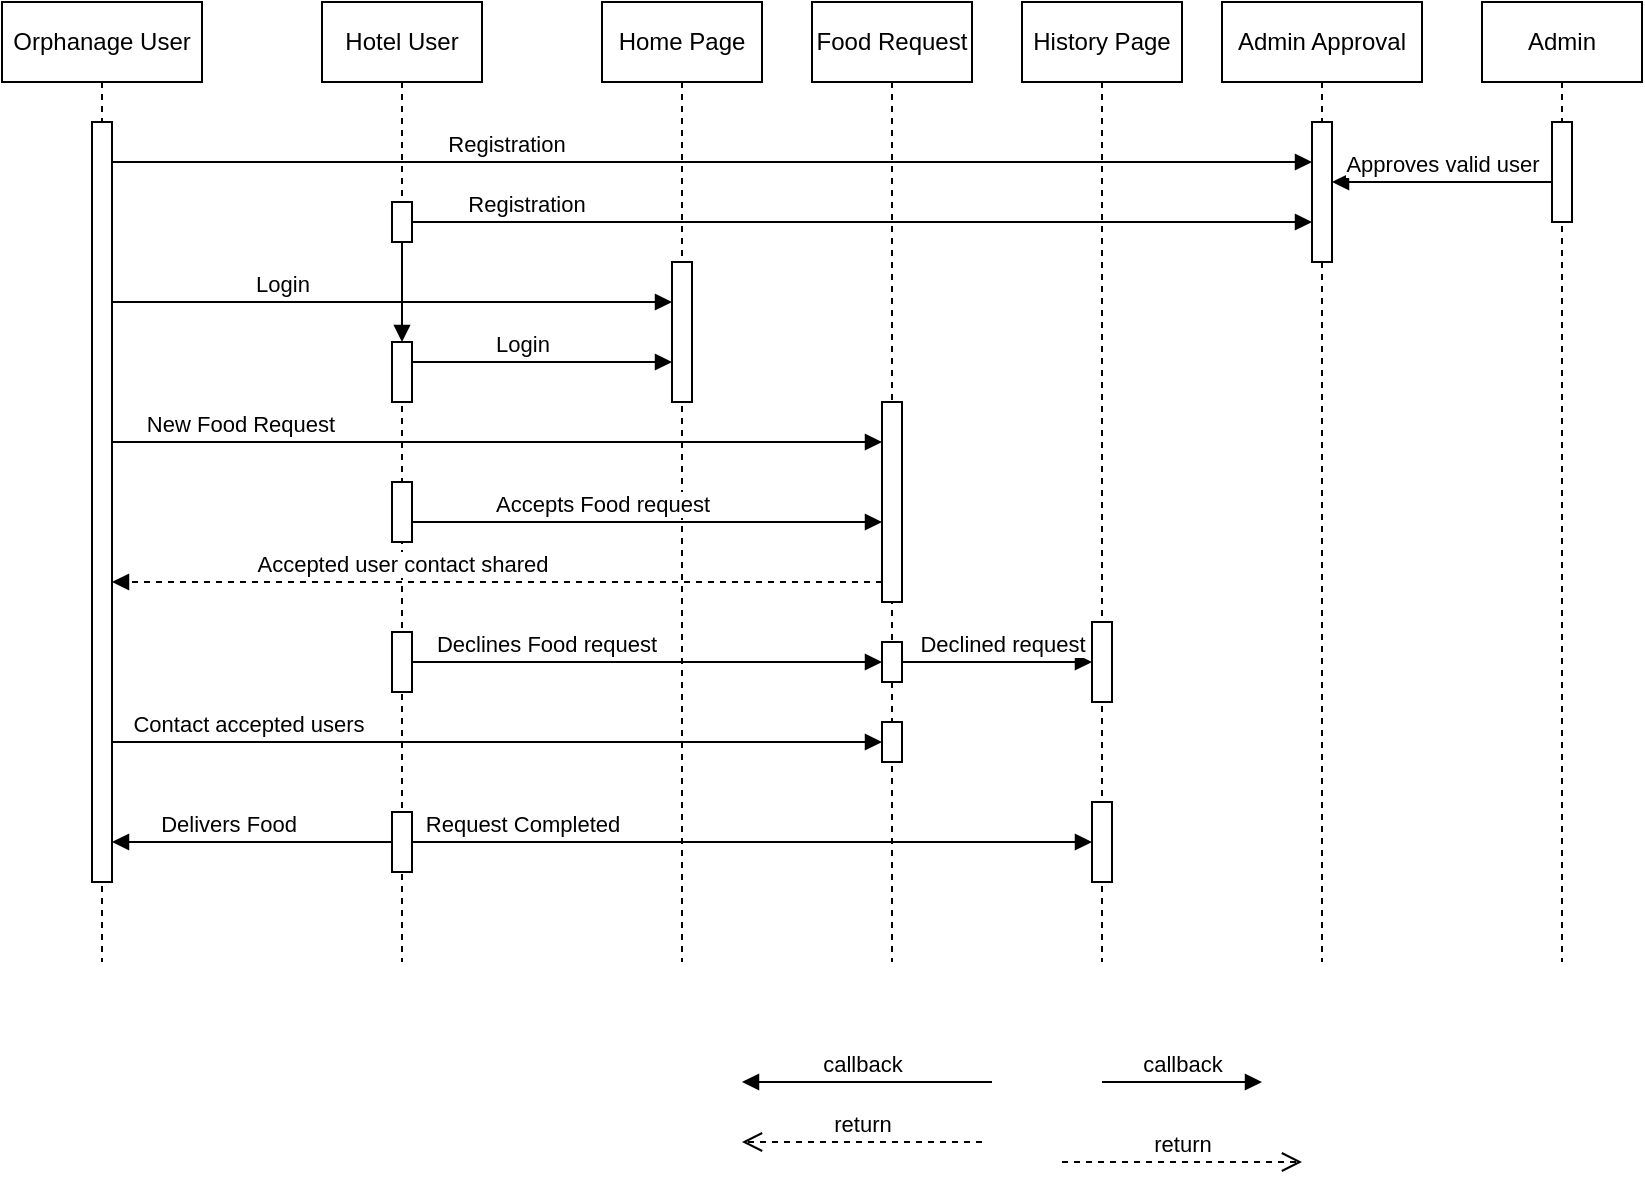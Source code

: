 <mxfile version="24.2.8" type="github">
  <diagram name="Page-1" id="2YBvvXClWsGukQMizWep">
    <mxGraphModel dx="1313" dy="696" grid="1" gridSize="10" guides="1" tooltips="1" connect="1" arrows="1" fold="1" page="1" pageScale="1" pageWidth="850" pageHeight="1100" math="0" shadow="0">
      <root>
        <mxCell id="0" />
        <mxCell id="1" parent="0" />
        <mxCell id="XrMWwCCt5YhXE3qLw2BB-10" value="Registration" style="html=1;verticalAlign=bottom;endArrow=block;edgeStyle=elbowEdgeStyle;elbow=vertical;curved=0;rounded=0;" edge="1" parent="1" source="aM9ryv3xv72pqoxQDRHE-6" target="XrMWwCCt5YhXE3qLw2BB-8">
          <mxGeometry x="-0.75" relative="1" as="geometry">
            <mxPoint x="240" y="160" as="sourcePoint" />
            <Array as="points" />
            <mxPoint x="670" y="160" as="targetPoint" />
            <mxPoint as="offset" />
          </mxGeometry>
        </mxCell>
        <mxCell id="aM9ryv3xv72pqoxQDRHE-1" value="Orphanage User" style="shape=umlLifeline;perimeter=lifelinePerimeter;whiteSpace=wrap;html=1;container=0;dropTarget=0;collapsible=0;recursiveResize=0;outlineConnect=0;portConstraint=eastwest;newEdgeStyle={&quot;edgeStyle&quot;:&quot;elbowEdgeStyle&quot;,&quot;elbow&quot;:&quot;vertical&quot;,&quot;curved&quot;:0,&quot;rounded&quot;:0};" parent="1" vertex="1">
          <mxGeometry x="20" y="40" width="100" height="480" as="geometry" />
        </mxCell>
        <mxCell id="aM9ryv3xv72pqoxQDRHE-2" value="" style="html=1;points=[];perimeter=orthogonalPerimeter;outlineConnect=0;targetShapes=umlLifeline;portConstraint=eastwest;newEdgeStyle={&quot;edgeStyle&quot;:&quot;elbowEdgeStyle&quot;,&quot;elbow&quot;:&quot;vertical&quot;,&quot;curved&quot;:0,&quot;rounded&quot;:0};" parent="aM9ryv3xv72pqoxQDRHE-1" vertex="1">
          <mxGeometry x="45" y="60" width="10" height="380" as="geometry" />
        </mxCell>
        <mxCell id="aM9ryv3xv72pqoxQDRHE-5" value="Hotel User" style="shape=umlLifeline;perimeter=lifelinePerimeter;whiteSpace=wrap;html=1;container=0;dropTarget=0;collapsible=0;recursiveResize=0;outlineConnect=0;portConstraint=eastwest;newEdgeStyle={&quot;edgeStyle&quot;:&quot;elbowEdgeStyle&quot;,&quot;elbow&quot;:&quot;vertical&quot;,&quot;curved&quot;:0,&quot;rounded&quot;:0};" parent="1" vertex="1">
          <mxGeometry x="180" y="40" width="80" height="480" as="geometry" />
        </mxCell>
        <mxCell id="aM9ryv3xv72pqoxQDRHE-6" value="" style="html=1;points=[];perimeter=orthogonalPerimeter;outlineConnect=0;targetShapes=umlLifeline;portConstraint=eastwest;newEdgeStyle={&quot;edgeStyle&quot;:&quot;elbowEdgeStyle&quot;,&quot;elbow&quot;:&quot;vertical&quot;,&quot;curved&quot;:0,&quot;rounded&quot;:0};" parent="aM9ryv3xv72pqoxQDRHE-5" vertex="1">
          <mxGeometry x="35" y="100" width="10" height="20" as="geometry" />
        </mxCell>
        <mxCell id="XrMWwCCt5YhXE3qLw2BB-37" value="" style="html=1;points=[];perimeter=orthogonalPerimeter;outlineConnect=0;targetShapes=umlLifeline;portConstraint=eastwest;newEdgeStyle={&quot;edgeStyle&quot;:&quot;elbowEdgeStyle&quot;,&quot;elbow&quot;:&quot;vertical&quot;,&quot;curved&quot;:0,&quot;rounded&quot;:0};" vertex="1" parent="aM9ryv3xv72pqoxQDRHE-5">
          <mxGeometry x="35" y="405" width="10" height="30" as="geometry" />
        </mxCell>
        <mxCell id="XrMWwCCt5YhXE3qLw2BB-38" value="" style="html=1;points=[];perimeter=orthogonalPerimeter;outlineConnect=0;targetShapes=umlLifeline;portConstraint=eastwest;newEdgeStyle={&quot;edgeStyle&quot;:&quot;elbowEdgeStyle&quot;,&quot;elbow&quot;:&quot;vertical&quot;,&quot;curved&quot;:0,&quot;rounded&quot;:0};" vertex="1" parent="aM9ryv3xv72pqoxQDRHE-5">
          <mxGeometry x="35" y="315" width="10" height="30" as="geometry" />
        </mxCell>
        <mxCell id="XrMWwCCt5YhXE3qLw2BB-35" value="" style="html=1;points=[];perimeter=orthogonalPerimeter;outlineConnect=0;targetShapes=umlLifeline;portConstraint=eastwest;newEdgeStyle={&quot;edgeStyle&quot;:&quot;elbowEdgeStyle&quot;,&quot;elbow&quot;:&quot;vertical&quot;,&quot;curved&quot;:0,&quot;rounded&quot;:0};" vertex="1" parent="aM9ryv3xv72pqoxQDRHE-5">
          <mxGeometry x="35" y="240" width="10" height="30" as="geometry" />
        </mxCell>
        <mxCell id="XrMWwCCt5YhXE3qLw2BB-33" value="" style="html=1;points=[];perimeter=orthogonalPerimeter;outlineConnect=0;targetShapes=umlLifeline;portConstraint=eastwest;newEdgeStyle={&quot;edgeStyle&quot;:&quot;elbowEdgeStyle&quot;,&quot;elbow&quot;:&quot;vertical&quot;,&quot;curved&quot;:0,&quot;rounded&quot;:0};" vertex="1" parent="aM9ryv3xv72pqoxQDRHE-5">
          <mxGeometry x="35" y="170" width="10" height="30" as="geometry" />
        </mxCell>
        <mxCell id="XrMWwCCt5YhXE3qLw2BB-34" value="" style="html=1;verticalAlign=bottom;endArrow=block;edgeStyle=elbowEdgeStyle;elbow=vertical;curved=0;rounded=0;" edge="1" parent="aM9ryv3xv72pqoxQDRHE-5" source="aM9ryv3xv72pqoxQDRHE-6" target="XrMWwCCt5YhXE3qLw2BB-33">
          <mxGeometry x="-0.606" relative="1" as="geometry">
            <mxPoint x="40" y="120" as="sourcePoint" />
            <Array as="points" />
            <mxPoint x="385" y="320" as="targetPoint" />
            <mxPoint as="offset" />
          </mxGeometry>
        </mxCell>
        <mxCell id="aM9ryv3xv72pqoxQDRHE-8" value="return" style="html=1;verticalAlign=bottom;endArrow=open;dashed=1;endSize=8;edgeStyle=elbowEdgeStyle;elbow=vertical;curved=0;rounded=0;" parent="1" edge="1">
          <mxGeometry relative="1" as="geometry">
            <mxPoint x="390" y="610" as="targetPoint" />
            <Array as="points">
              <mxPoint x="485" y="610" />
            </Array>
            <mxPoint x="510" y="610" as="sourcePoint" />
            <mxPoint as="offset" />
          </mxGeometry>
        </mxCell>
        <mxCell id="aM9ryv3xv72pqoxQDRHE-9" value="callback" style="html=1;verticalAlign=bottom;endArrow=block;edgeStyle=elbowEdgeStyle;elbow=vertical;curved=0;rounded=0;" parent="1" edge="1">
          <mxGeometry relative="1" as="geometry">
            <mxPoint x="570" y="580" as="sourcePoint" />
            <Array as="points">
              <mxPoint x="610" y="580" />
            </Array>
            <mxPoint x="650" y="580" as="targetPoint" />
          </mxGeometry>
        </mxCell>
        <mxCell id="aM9ryv3xv72pqoxQDRHE-10" value="return" style="html=1;verticalAlign=bottom;endArrow=open;dashed=1;endSize=8;edgeStyle=elbowEdgeStyle;elbow=vertical;curved=0;rounded=0;" parent="1" edge="1">
          <mxGeometry relative="1" as="geometry">
            <mxPoint x="670" y="620" as="targetPoint" />
            <Array as="points">
              <mxPoint x="635" y="620" />
            </Array>
            <mxPoint x="550" y="620" as="sourcePoint" />
          </mxGeometry>
        </mxCell>
        <mxCell id="XrMWwCCt5YhXE3qLw2BB-1" value="Admin" style="shape=umlLifeline;perimeter=lifelinePerimeter;whiteSpace=wrap;html=1;container=0;dropTarget=0;collapsible=0;recursiveResize=0;outlineConnect=0;portConstraint=eastwest;newEdgeStyle={&quot;edgeStyle&quot;:&quot;elbowEdgeStyle&quot;,&quot;elbow&quot;:&quot;vertical&quot;,&quot;curved&quot;:0,&quot;rounded&quot;:0};" vertex="1" parent="1">
          <mxGeometry x="760" y="40" width="80" height="480" as="geometry" />
        </mxCell>
        <mxCell id="XrMWwCCt5YhXE3qLw2BB-2" value="" style="html=1;points=[];perimeter=orthogonalPerimeter;outlineConnect=0;targetShapes=umlLifeline;portConstraint=eastwest;newEdgeStyle={&quot;edgeStyle&quot;:&quot;elbowEdgeStyle&quot;,&quot;elbow&quot;:&quot;vertical&quot;,&quot;curved&quot;:0,&quot;rounded&quot;:0};" vertex="1" parent="XrMWwCCt5YhXE3qLw2BB-1">
          <mxGeometry x="35" y="60" width="10" height="50" as="geometry" />
        </mxCell>
        <mxCell id="XrMWwCCt5YhXE3qLw2BB-3" value="Food Request&lt;span style=&quot;color: rgba(0, 0, 0, 0); font-family: monospace; font-size: 0px; text-align: start; text-wrap: nowrap;&quot;&gt;%3CmxGraphModel%3E%3Croot%3E%3CmxCell%20id%3D%220%22%2F%3E%3CmxCell%20id%3D%221%22%20parent%3D%220%22%2F%3E%3CmxCell%20id%3D%222%22%20value%3D%22Hotel%20User%22%20style%3D%22shape%3DumlLifeline%3Bperimeter%3DlifelinePerimeter%3BwhiteSpace%3Dwrap%3Bhtml%3D1%3Bcontainer%3D0%3BdropTarget%3D0%3Bcollapsible%3D0%3BrecursiveResize%3D0%3BoutlineConnect%3D0%3BportConstraint%3Deastwest%3BnewEdgeStyle%3D%7B%26quot%3BedgeStyle%26quot%3B%3A%26quot%3BelbowEdgeStyle%26quot%3B%2C%26quot%3Belbow%26quot%3B%3A%26quot%3Bvertical%26quot%3B%2C%26quot%3Bcurved%26quot%3B%3A0%2C%26quot%3Brounded%26quot%3B%3A0%7D%3B%22%20vertex%3D%221%22%20parent%3D%221%22%3E%3CmxGeometry%20x%3D%22200%22%20y%3D%2240%22%20width%3D%22100%22%20height%3D%22300%22%20as%3D%22geometry%22%2F%3E%3C%2FmxCell%3E%3CmxCell%20id%3D%223%22%20value%3D%22%22%20style%3D%22html%3D1%3Bpoints%3D%5B%5D%3Bperimeter%3DorthogonalPerimeter%3BoutlineConnect%3D0%3BtargetShapes%3DumlLifeline%3BportConstraint%3Deastwest%3BnewEdgeStyle%3D%7B%26quot%3BedgeStyle%26quot%3B%3A%26quot%3BelbowEdgeStyle%26quot%3B%2C%26quot%3Belbow%26quot%3B%3A%26quot%3Bvertical%26quot%3B%2C%26quot%3Bcurved%26quot%3B%3A0%2C%26quot%3Brounded%26quot%3B%3A0%7D%3B%22%20vertex%3D%221%22%20parent%3D%222%22%3E%3CmxGeometry%20x%3D%2245%22%20y%3D%2280%22%20width%3D%2210%22%20height%3D%22170%22%20as%3D%22geometry%22%2F%3E%3C%2FmxCell%3E%3C%2Froot%3E%3C%2FmxGraphModel%3E&lt;/span&gt;" style="shape=umlLifeline;perimeter=lifelinePerimeter;whiteSpace=wrap;html=1;container=0;dropTarget=0;collapsible=0;recursiveResize=0;outlineConnect=0;portConstraint=eastwest;newEdgeStyle={&quot;edgeStyle&quot;:&quot;elbowEdgeStyle&quot;,&quot;elbow&quot;:&quot;vertical&quot;,&quot;curved&quot;:0,&quot;rounded&quot;:0};" vertex="1" parent="1">
          <mxGeometry x="425" y="40" width="80" height="480" as="geometry" />
        </mxCell>
        <mxCell id="XrMWwCCt5YhXE3qLw2BB-4" value="" style="html=1;points=[];perimeter=orthogonalPerimeter;outlineConnect=0;targetShapes=umlLifeline;portConstraint=eastwest;newEdgeStyle={&quot;edgeStyle&quot;:&quot;elbowEdgeStyle&quot;,&quot;elbow&quot;:&quot;vertical&quot;,&quot;curved&quot;:0,&quot;rounded&quot;:0};" vertex="1" parent="XrMWwCCt5YhXE3qLw2BB-3">
          <mxGeometry x="35" y="200" width="10" height="100" as="geometry" />
        </mxCell>
        <mxCell id="XrMWwCCt5YhXE3qLw2BB-29" value="" style="html=1;points=[];perimeter=orthogonalPerimeter;outlineConnect=0;targetShapes=umlLifeline;portConstraint=eastwest;newEdgeStyle={&quot;edgeStyle&quot;:&quot;elbowEdgeStyle&quot;,&quot;elbow&quot;:&quot;vertical&quot;,&quot;curved&quot;:0,&quot;rounded&quot;:0};" vertex="1" parent="XrMWwCCt5YhXE3qLw2BB-3">
          <mxGeometry x="35" y="320" width="10" height="20" as="geometry" />
        </mxCell>
        <mxCell id="XrMWwCCt5YhXE3qLw2BB-30" value="" style="html=1;points=[];perimeter=orthogonalPerimeter;outlineConnect=0;targetShapes=umlLifeline;portConstraint=eastwest;newEdgeStyle={&quot;edgeStyle&quot;:&quot;elbowEdgeStyle&quot;,&quot;elbow&quot;:&quot;vertical&quot;,&quot;curved&quot;:0,&quot;rounded&quot;:0};" vertex="1" parent="XrMWwCCt5YhXE3qLw2BB-3">
          <mxGeometry x="35" y="360" width="10" height="20" as="geometry" />
        </mxCell>
        <mxCell id="XrMWwCCt5YhXE3qLw2BB-5" value="History Page&lt;span style=&quot;color: rgba(0, 0, 0, 0); font-family: monospace; font-size: 0px; text-align: start; text-wrap: nowrap;&quot;&gt;%3CmxGraphModel%3E%3Croot%3E%3CmxCell%20id%3D%220%22%2F%3E%3CmxCell%20id%3D%221%22%20parent%3D%220%22%2F%3E%3CmxCell%20id%3D%222%22%20value%3D%22Hotel%20User%22%20style%3D%22shape%3DumlLifeline%3Bperimeter%3DlifelinePerimeter%3BwhiteSpace%3Dwrap%3Bhtml%3D1%3Bcontainer%3D0%3BdropTarget%3D0%3Bcollapsible%3D0%3BrecursiveResize%3D0%3BoutlineConnect%3D0%3BportConstraint%3Deastwest%3BnewEdgeStyle%3D%7B%26quot%3BedgeStyle%26quot%3B%3A%26quot%3BelbowEdgeStyle%26quot%3B%2C%26quot%3Belbow%26quot%3B%3A%26quot%3Bvertical%26quot%3B%2C%26quot%3Bcurved%26quot%3B%3A0%2C%26quot%3Brounded%26quot%3B%3A0%7D%3B%22%20vertex%3D%221%22%20parent%3D%221%22%3E%3CmxGeometry%20x%3D%22200%22%20y%3D%2240%22%20width%3D%22100%22%20height%3D%22300%22%20as%3D%22geometry%22%2F%3E%3C%2FmxCell%3E%3CmxCell%20id%3D%223%22%20value%3D%22%22%20style%3D%22html%3D1%3Bpoints%3D%5B%5D%3Bperimeter%3DorthogonalPerimeter%3BoutlineConnect%3D0%3BtargetShapes%3DumlLifeline%3BportConstraint%3Deastwest%3BnewEdgeStyle%3D%7B%26quot%3BedgeStyle%26quot%3B%3A%26quot%3BelbowEdgeStyle%26quot%3B%2C%26quot%3Belbow%26quot%3B%3A%26quot%3Bvertical%26quot%3B%2C%26quot%3Bcurved%26quot%3B%3A0%2C%26quot%3Brounded%26quot%3B%3A0%7D%3B%22%20vertex%3D%221%22%20parent%3D%222%22%3E%3CmxGeometry%20x%3D%2245%22%20y%3D%2280%22%20width%3D%2210%22%20height%3D%22170%22%20as%3D%22geometry%22%2F%3E%3C%2FmxCell%3E%3C%2Froot%3E%3C%2FmxGraphModel%3E&lt;/span&gt;" style="shape=umlLifeline;perimeter=lifelinePerimeter;whiteSpace=wrap;html=1;container=0;dropTarget=0;collapsible=0;recursiveResize=0;outlineConnect=0;portConstraint=eastwest;newEdgeStyle={&quot;edgeStyle&quot;:&quot;elbowEdgeStyle&quot;,&quot;elbow&quot;:&quot;vertical&quot;,&quot;curved&quot;:0,&quot;rounded&quot;:0};" vertex="1" parent="1">
          <mxGeometry x="530" y="40" width="80" height="480" as="geometry" />
        </mxCell>
        <mxCell id="XrMWwCCt5YhXE3qLw2BB-24" value="" style="html=1;points=[];perimeter=orthogonalPerimeter;outlineConnect=0;targetShapes=umlLifeline;portConstraint=eastwest;newEdgeStyle={&quot;edgeStyle&quot;:&quot;elbowEdgeStyle&quot;,&quot;elbow&quot;:&quot;vertical&quot;,&quot;curved&quot;:0,&quot;rounded&quot;:0};" vertex="1" parent="XrMWwCCt5YhXE3qLw2BB-5">
          <mxGeometry x="35" y="310" width="10" height="40" as="geometry" />
        </mxCell>
        <mxCell id="XrMWwCCt5YhXE3qLw2BB-28" value="" style="html=1;points=[];perimeter=orthogonalPerimeter;outlineConnect=0;targetShapes=umlLifeline;portConstraint=eastwest;newEdgeStyle={&quot;edgeStyle&quot;:&quot;elbowEdgeStyle&quot;,&quot;elbow&quot;:&quot;vertical&quot;,&quot;curved&quot;:0,&quot;rounded&quot;:0};" vertex="1" parent="XrMWwCCt5YhXE3qLw2BB-5">
          <mxGeometry x="35" y="400" width="10" height="40" as="geometry" />
        </mxCell>
        <mxCell id="XrMWwCCt5YhXE3qLw2BB-7" value="Admin Approval" style="shape=umlLifeline;perimeter=lifelinePerimeter;whiteSpace=wrap;html=1;container=0;dropTarget=0;collapsible=0;recursiveResize=0;outlineConnect=0;portConstraint=eastwest;newEdgeStyle={&quot;edgeStyle&quot;:&quot;elbowEdgeStyle&quot;,&quot;elbow&quot;:&quot;vertical&quot;,&quot;curved&quot;:0,&quot;rounded&quot;:0};" vertex="1" parent="1">
          <mxGeometry x="630" y="40" width="100" height="480" as="geometry" />
        </mxCell>
        <mxCell id="XrMWwCCt5YhXE3qLw2BB-8" value="" style="html=1;points=[];perimeter=orthogonalPerimeter;outlineConnect=0;targetShapes=umlLifeline;portConstraint=eastwest;newEdgeStyle={&quot;edgeStyle&quot;:&quot;elbowEdgeStyle&quot;,&quot;elbow&quot;:&quot;vertical&quot;,&quot;curved&quot;:0,&quot;rounded&quot;:0};" vertex="1" parent="XrMWwCCt5YhXE3qLw2BB-7">
          <mxGeometry x="45" y="60" width="10" height="70" as="geometry" />
        </mxCell>
        <mxCell id="XrMWwCCt5YhXE3qLw2BB-9" value="Approves valid user" style="html=1;verticalAlign=bottom;endArrow=block;edgeStyle=elbowEdgeStyle;elbow=vertical;curved=0;rounded=0;" edge="1" parent="1" source="XrMWwCCt5YhXE3qLw2BB-2" target="XrMWwCCt5YhXE3qLw2BB-8">
          <mxGeometry relative="1" as="geometry">
            <mxPoint x="785" y="130" as="sourcePoint" />
            <Array as="points">
              <mxPoint x="750" y="130" />
            </Array>
            <mxPoint x="660" y="130" as="targetPoint" />
          </mxGeometry>
        </mxCell>
        <mxCell id="XrMWwCCt5YhXE3qLw2BB-11" value="callback" style="html=1;verticalAlign=bottom;endArrow=block;edgeStyle=elbowEdgeStyle;elbow=vertical;curved=0;rounded=0;" edge="1" parent="1">
          <mxGeometry x="0.04" relative="1" as="geometry">
            <mxPoint x="515" y="580" as="sourcePoint" />
            <Array as="points">
              <mxPoint x="480" y="580" />
            </Array>
            <mxPoint x="390" y="580" as="targetPoint" />
            <mxPoint as="offset" />
          </mxGeometry>
        </mxCell>
        <mxCell id="XrMWwCCt5YhXE3qLw2BB-12" value="Home Page&lt;span style=&quot;color: rgba(0, 0, 0, 0); font-family: monospace; font-size: 0px; text-align: start; text-wrap: nowrap;&quot;&gt;%3CmxGraphModel%3E%3Croot%3E%3CmxCell%20id%3D%220%22%2F%3E%3CmxCell%20id%3D%221%22%20parent%3D%220%22%2F%3E%3CmxCell%20id%3D%222%22%20value%3D%22Hotel%20User%22%20style%3D%22shape%3DumlLifeline%3Bperimeter%3DlifelinePerimeter%3BwhiteSpace%3Dwrap%3Bhtml%3D1%3Bcontainer%3D0%3BdropTarget%3D0%3Bcollapsible%3D0%3BrecursiveResize%3D0%3BoutlineConnect%3D0%3BportConstraint%3Deastwest%3BnewEdgeStyle%3D%7B%26quot%3BedgeStyle%26quot%3B%3A%26quot%3BelbowEdgeStyle%26quot%3B%2C%26quot%3Belbow%26quot%3B%3A%26quot%3Bvertical%26quot%3B%2C%26quot%3Bcurved%26quot%3B%3A0%2C%26quot%3Brounded%26quot%3B%3A0%7D%3B%22%20vertex%3D%221%22%20parent%3D%221%22%3E%3CmxGeometry%20x%3D%22200%22%20y%3D%2240%22%20width%3D%22100%22%20height%3D%22300%22%20as%3D%22geometry%22%2F%3E%3C%2FmxCell%3E%3CmxCell%20id%3D%223%22%20value%3D%22%22%20style%3D%22html%3D1%3Bpoints%3D%5B%5D%3Bperimeter%3DorthogonalPerimeter%3BoutlineConnect%3D0%3BtargetShapes%3DumlLifeline%3BportConstraint%3Deastwest%3BnewEdgeStyle%3D%7B%26quot%3BedgeStyle%26quot%3B%3A%26quot%3BelbowEdgeStyle%26quot%3B%2C%26quot%3Belbow%26quot%3B%3A%26quot%3Bvertical%26quot%3B%2C%26quot%3Bcurved%26quot%3B%3A0%2C%26quot%3Brounded%26quot%3B%3A0%7D%3B%22%20vertex%3D%221%22%20parent%3D%222%22%3E%3CmxGeometry%20x%3D%2245%22%20y%3D%2280%22%20width%3D%2210%22%20height%3D%22170%22%20as%3D%22geometry%22%2F%3E%3C%2FmxCell%3E%3C%2Froot%3E%3C%2FmxGraphModel%3E&lt;/span&gt;" style="shape=umlLifeline;perimeter=lifelinePerimeter;whiteSpace=wrap;html=1;container=0;dropTarget=0;collapsible=0;recursiveResize=0;outlineConnect=0;portConstraint=eastwest;newEdgeStyle={&quot;edgeStyle&quot;:&quot;elbowEdgeStyle&quot;,&quot;elbow&quot;:&quot;vertical&quot;,&quot;curved&quot;:0,&quot;rounded&quot;:0};" vertex="1" parent="1">
          <mxGeometry x="320" y="40" width="80" height="480" as="geometry" />
        </mxCell>
        <mxCell id="XrMWwCCt5YhXE3qLw2BB-13" value="" style="html=1;points=[];perimeter=orthogonalPerimeter;outlineConnect=0;targetShapes=umlLifeline;portConstraint=eastwest;newEdgeStyle={&quot;edgeStyle&quot;:&quot;elbowEdgeStyle&quot;,&quot;elbow&quot;:&quot;vertical&quot;,&quot;curved&quot;:0,&quot;rounded&quot;:0};" vertex="1" parent="XrMWwCCt5YhXE3qLw2BB-12">
          <mxGeometry x="35" y="130" width="10" height="70" as="geometry" />
        </mxCell>
        <mxCell id="XrMWwCCt5YhXE3qLw2BB-15" value="Login" style="html=1;verticalAlign=bottom;endArrow=block;edgeStyle=elbowEdgeStyle;elbow=vertical;curved=0;rounded=0;" edge="1" parent="1" source="XrMWwCCt5YhXE3qLw2BB-33">
          <mxGeometry x="-0.154" relative="1" as="geometry">
            <mxPoint x="240" y="220" as="sourcePoint" />
            <Array as="points">
              <mxPoint x="250" y="220" />
            </Array>
            <mxPoint x="355" y="220" as="targetPoint" />
            <mxPoint as="offset" />
          </mxGeometry>
        </mxCell>
        <mxCell id="XrMWwCCt5YhXE3qLw2BB-17" value="Accepts Food request" style="html=1;verticalAlign=bottom;endArrow=block;edgeStyle=elbowEdgeStyle;elbow=vertical;curved=0;rounded=0;" edge="1" parent="1">
          <mxGeometry x="-0.192" relative="1" as="geometry">
            <mxPoint x="225" y="300" as="sourcePoint" />
            <Array as="points">
              <mxPoint x="380" y="300" />
            </Array>
            <mxPoint x="460" y="300" as="targetPoint" />
            <mxPoint as="offset" />
          </mxGeometry>
        </mxCell>
        <mxCell id="XrMWwCCt5YhXE3qLw2BB-18" value="Declines Food request" style="html=1;verticalAlign=bottom;endArrow=block;edgeStyle=elbowEdgeStyle;elbow=vertical;curved=0;rounded=0;" edge="1" parent="1">
          <mxGeometry x="-0.435" relative="1" as="geometry">
            <mxPoint x="225" y="370" as="sourcePoint" />
            <Array as="points">
              <mxPoint x="370" y="370" />
            </Array>
            <mxPoint x="460" y="370" as="targetPoint" />
            <mxPoint as="offset" />
          </mxGeometry>
        </mxCell>
        <mxCell id="XrMWwCCt5YhXE3qLw2BB-19" value="Declined request" style="html=1;verticalAlign=bottom;endArrow=block;edgeStyle=elbowEdgeStyle;elbow=vertical;curved=0;rounded=0;" edge="1" parent="1">
          <mxGeometry x="0.053" relative="1" as="geometry">
            <mxPoint x="470" y="370" as="sourcePoint" />
            <Array as="points">
              <mxPoint x="510" y="370" />
            </Array>
            <mxPoint x="565" y="370" as="targetPoint" />
            <mxPoint as="offset" />
          </mxGeometry>
        </mxCell>
        <mxCell id="XrMWwCCt5YhXE3qLw2BB-21" value="Delivers Food" style="html=1;verticalAlign=bottom;endArrow=block;edgeStyle=elbowEdgeStyle;elbow=vertical;curved=0;rounded=0;" edge="1" parent="1" source="XrMWwCCt5YhXE3qLw2BB-37" target="aM9ryv3xv72pqoxQDRHE-2">
          <mxGeometry x="0.172" relative="1" as="geometry">
            <mxPoint x="190" y="460" as="sourcePoint" />
            <Array as="points">
              <mxPoint x="155" y="460" />
            </Array>
            <mxPoint x="90" y="460" as="targetPoint" />
            <mxPoint as="offset" />
          </mxGeometry>
        </mxCell>
        <mxCell id="XrMWwCCt5YhXE3qLw2BB-22" value="Request Completed" style="html=1;verticalAlign=bottom;endArrow=block;edgeStyle=elbowEdgeStyle;elbow=vertical;curved=0;rounded=0;" edge="1" parent="1" source="XrMWwCCt5YhXE3qLw2BB-37" target="XrMWwCCt5YhXE3qLw2BB-28">
          <mxGeometry x="-0.676" relative="1" as="geometry">
            <mxPoint x="250" y="460" as="sourcePoint" />
            <Array as="points">
              <mxPoint x="410" y="460" />
            </Array>
            <mxPoint x="510" y="460" as="targetPoint" />
            <mxPoint as="offset" />
          </mxGeometry>
        </mxCell>
        <mxCell id="aM9ryv3xv72pqoxQDRHE-7" value="Registration" style="html=1;verticalAlign=bottom;endArrow=block;edgeStyle=elbowEdgeStyle;elbow=vertical;curved=0;rounded=0;" parent="1" source="aM9ryv3xv72pqoxQDRHE-2" target="XrMWwCCt5YhXE3qLw2BB-8" edge="1">
          <mxGeometry x="-0.343" relative="1" as="geometry">
            <mxPoint x="100" y="120" as="sourcePoint" />
            <Array as="points">
              <mxPoint x="177.75" y="120" />
            </Array>
            <mxPoint x="640" y="120" as="targetPoint" />
            <mxPoint as="offset" />
          </mxGeometry>
        </mxCell>
        <mxCell id="XrMWwCCt5YhXE3qLw2BB-14" value="Login" style="html=1;verticalAlign=bottom;endArrow=block;edgeStyle=elbowEdgeStyle;elbow=vertical;curved=0;rounded=0;" edge="1" parent="1">
          <mxGeometry x="-0.393" relative="1" as="geometry">
            <mxPoint x="75" y="190" as="sourcePoint" />
            <Array as="points">
              <mxPoint x="145" y="190" />
            </Array>
            <mxPoint x="355" y="190" as="targetPoint" />
            <mxPoint as="offset" />
          </mxGeometry>
        </mxCell>
        <mxCell id="XrMWwCCt5YhXE3qLw2BB-16" value="New Food Request" style="html=1;verticalAlign=bottom;endArrow=block;edgeStyle=elbowEdgeStyle;elbow=vertical;curved=0;rounded=0;" edge="1" parent="1">
          <mxGeometry x="-0.671" relative="1" as="geometry">
            <mxPoint x="75" y="260" as="sourcePoint" />
            <Array as="points">
              <mxPoint x="145" y="260" />
            </Array>
            <mxPoint x="460" y="260" as="targetPoint" />
            <mxPoint as="offset" />
          </mxGeometry>
        </mxCell>
        <mxCell id="XrMWwCCt5YhXE3qLw2BB-20" value="Contact accepted users" style="html=1;verticalAlign=bottom;endArrow=block;edgeStyle=elbowEdgeStyle;elbow=vertical;curved=0;rounded=0;" edge="1" parent="1">
          <mxGeometry x="-0.649" relative="1" as="geometry">
            <mxPoint x="75" y="410" as="sourcePoint" />
            <Array as="points">
              <mxPoint x="150" y="410" />
            </Array>
            <mxPoint x="460" y="410" as="targetPoint" />
            <mxPoint as="offset" />
          </mxGeometry>
        </mxCell>
        <mxCell id="XrMWwCCt5YhXE3qLw2BB-39" value="Accepted user contact shared" style="html=1;verticalAlign=bottom;endArrow=block;edgeStyle=elbowEdgeStyle;elbow=vertical;curved=0;rounded=0;dashed=1;" edge="1" parent="1">
          <mxGeometry x="0.247" relative="1" as="geometry">
            <mxPoint x="460" y="330" as="sourcePoint" />
            <Array as="points">
              <mxPoint x="180" y="330" />
            </Array>
            <mxPoint x="75" y="330" as="targetPoint" />
            <mxPoint as="offset" />
          </mxGeometry>
        </mxCell>
      </root>
    </mxGraphModel>
  </diagram>
</mxfile>
